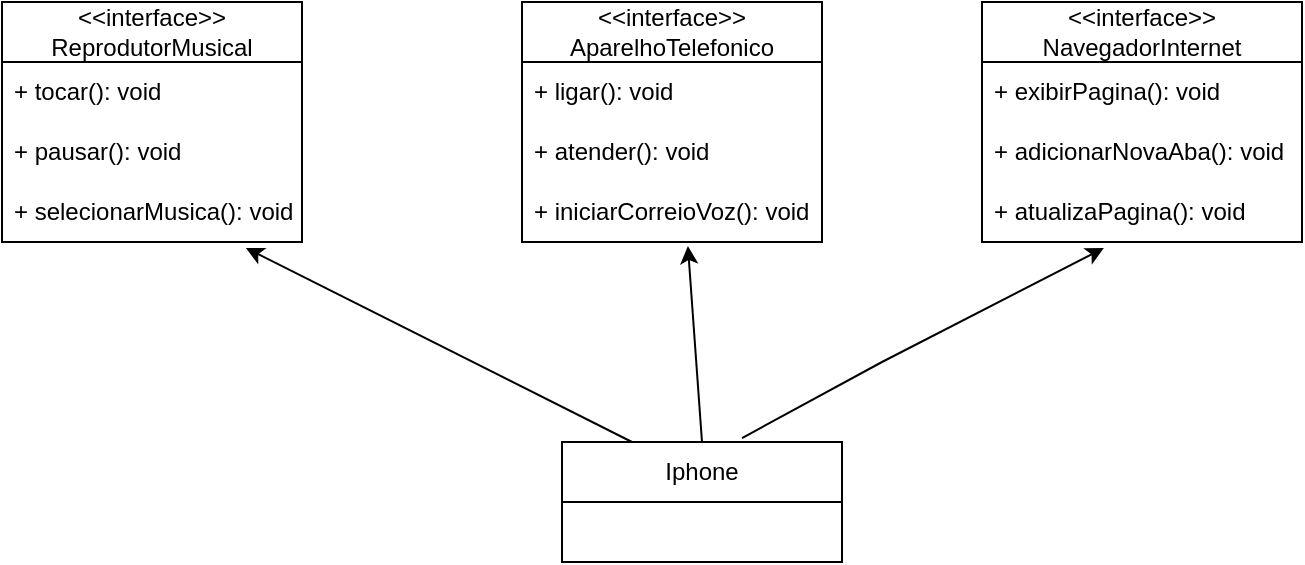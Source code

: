 <mxfile version="20.8.16" type="device"><diagram name="Página-1" id="15agjCkBgWDn7dNDclXk"><mxGraphModel dx="864" dy="516" grid="1" gridSize="10" guides="1" tooltips="1" connect="1" arrows="1" fold="1" page="1" pageScale="1" pageWidth="827" pageHeight="1169" math="0" shadow="0"><root><mxCell id="0"/><mxCell id="1" parent="0"/><mxCell id="7PmoIen-A_j_mCNnStf1-1" value="&amp;lt;&amp;lt;interface&amp;gt;&amp;gt;&lt;br&gt;ReprodutorMusical" style="swimlane;fontStyle=0;childLayout=stackLayout;horizontal=1;startSize=30;horizontalStack=0;resizeParent=1;resizeParentMax=0;resizeLast=0;collapsible=1;marginBottom=0;whiteSpace=wrap;html=1;" vertex="1" parent="1"><mxGeometry x="100" y="70" width="150" height="120" as="geometry"/></mxCell><mxCell id="7PmoIen-A_j_mCNnStf1-2" value="+ tocar(): void" style="text;strokeColor=none;fillColor=none;align=left;verticalAlign=middle;spacingLeft=4;spacingRight=4;overflow=hidden;points=[[0,0.5],[1,0.5]];portConstraint=eastwest;rotatable=0;whiteSpace=wrap;html=1;" vertex="1" parent="7PmoIen-A_j_mCNnStf1-1"><mxGeometry y="30" width="150" height="30" as="geometry"/></mxCell><mxCell id="7PmoIen-A_j_mCNnStf1-3" value="+ pausar(): void" style="text;strokeColor=none;fillColor=none;align=left;verticalAlign=middle;spacingLeft=4;spacingRight=4;overflow=hidden;points=[[0,0.5],[1,0.5]];portConstraint=eastwest;rotatable=0;whiteSpace=wrap;html=1;" vertex="1" parent="7PmoIen-A_j_mCNnStf1-1"><mxGeometry y="60" width="150" height="30" as="geometry"/></mxCell><mxCell id="7PmoIen-A_j_mCNnStf1-4" value="+ selecionarMusica(): void" style="text;strokeColor=none;fillColor=none;align=left;verticalAlign=middle;spacingLeft=4;spacingRight=4;overflow=hidden;points=[[0,0.5],[1,0.5]];portConstraint=eastwest;rotatable=0;whiteSpace=wrap;html=1;" vertex="1" parent="7PmoIen-A_j_mCNnStf1-1"><mxGeometry y="90" width="150" height="30" as="geometry"/></mxCell><mxCell id="7PmoIen-A_j_mCNnStf1-5" value="&amp;lt;&amp;lt;interface&amp;gt;&amp;gt;&lt;br&gt;AparelhoTelefonico" style="swimlane;fontStyle=0;childLayout=stackLayout;horizontal=1;startSize=30;horizontalStack=0;resizeParent=1;resizeParentMax=0;resizeLast=0;collapsible=1;marginBottom=0;whiteSpace=wrap;html=1;" vertex="1" parent="1"><mxGeometry x="360" y="70" width="150" height="120" as="geometry"/></mxCell><mxCell id="7PmoIen-A_j_mCNnStf1-6" value="+ ligar(): void" style="text;strokeColor=none;fillColor=none;align=left;verticalAlign=middle;spacingLeft=4;spacingRight=4;overflow=hidden;points=[[0,0.5],[1,0.5]];portConstraint=eastwest;rotatable=0;whiteSpace=wrap;html=1;" vertex="1" parent="7PmoIen-A_j_mCNnStf1-5"><mxGeometry y="30" width="150" height="30" as="geometry"/></mxCell><mxCell id="7PmoIen-A_j_mCNnStf1-7" value="+ atender(): void" style="text;strokeColor=none;fillColor=none;align=left;verticalAlign=middle;spacingLeft=4;spacingRight=4;overflow=hidden;points=[[0,0.5],[1,0.5]];portConstraint=eastwest;rotatable=0;whiteSpace=wrap;html=1;" vertex="1" parent="7PmoIen-A_j_mCNnStf1-5"><mxGeometry y="60" width="150" height="30" as="geometry"/></mxCell><mxCell id="7PmoIen-A_j_mCNnStf1-8" value="+ iniciarCorreioVoz(): void" style="text;strokeColor=none;fillColor=none;align=left;verticalAlign=middle;spacingLeft=4;spacingRight=4;overflow=hidden;points=[[0,0.5],[1,0.5]];portConstraint=eastwest;rotatable=0;whiteSpace=wrap;html=1;" vertex="1" parent="7PmoIen-A_j_mCNnStf1-5"><mxGeometry y="90" width="150" height="30" as="geometry"/></mxCell><mxCell id="7PmoIen-A_j_mCNnStf1-9" value="&amp;lt;&amp;lt;interface&amp;gt;&amp;gt;&lt;br&gt;NavegadorInternet" style="swimlane;fontStyle=0;childLayout=stackLayout;horizontal=1;startSize=30;horizontalStack=0;resizeParent=1;resizeParentMax=0;resizeLast=0;collapsible=1;marginBottom=0;whiteSpace=wrap;html=1;" vertex="1" parent="1"><mxGeometry x="590" y="70" width="160" height="120" as="geometry"/></mxCell><mxCell id="7PmoIen-A_j_mCNnStf1-10" value="+ exibirPagina(): void" style="text;strokeColor=none;fillColor=none;align=left;verticalAlign=middle;spacingLeft=4;spacingRight=4;overflow=hidden;points=[[0,0.5],[1,0.5]];portConstraint=eastwest;rotatable=0;whiteSpace=wrap;html=1;" vertex="1" parent="7PmoIen-A_j_mCNnStf1-9"><mxGeometry y="30" width="160" height="30" as="geometry"/></mxCell><mxCell id="7PmoIen-A_j_mCNnStf1-11" value="+ adicionarNovaAba(): void" style="text;strokeColor=none;fillColor=none;align=left;verticalAlign=middle;spacingLeft=4;spacingRight=4;overflow=hidden;points=[[0,0.5],[1,0.5]];portConstraint=eastwest;rotatable=0;whiteSpace=wrap;html=1;" vertex="1" parent="7PmoIen-A_j_mCNnStf1-9"><mxGeometry y="60" width="160" height="30" as="geometry"/></mxCell><mxCell id="7PmoIen-A_j_mCNnStf1-12" value="+ atualizaPagina(): void" style="text;strokeColor=none;fillColor=none;align=left;verticalAlign=middle;spacingLeft=4;spacingRight=4;overflow=hidden;points=[[0,0.5],[1,0.5]];portConstraint=eastwest;rotatable=0;whiteSpace=wrap;html=1;" vertex="1" parent="7PmoIen-A_j_mCNnStf1-9"><mxGeometry y="90" width="160" height="30" as="geometry"/></mxCell><mxCell id="7PmoIen-A_j_mCNnStf1-13" value="Iphone" style="swimlane;fontStyle=0;childLayout=stackLayout;horizontal=1;startSize=30;horizontalStack=0;resizeParent=1;resizeParentMax=0;resizeLast=0;collapsible=1;marginBottom=0;whiteSpace=wrap;html=1;" vertex="1" parent="1"><mxGeometry x="380" y="290" width="140" height="60" as="geometry"/></mxCell><mxCell id="7PmoIen-A_j_mCNnStf1-18" value="" style="endArrow=classic;html=1;rounded=0;exitX=0.25;exitY=0;exitDx=0;exitDy=0;entryX=0.813;entryY=1.1;entryDx=0;entryDy=0;entryPerimeter=0;" edge="1" parent="1" source="7PmoIen-A_j_mCNnStf1-13" target="7PmoIen-A_j_mCNnStf1-4"><mxGeometry width="50" height="50" relative="1" as="geometry"><mxPoint x="390" y="270" as="sourcePoint"/><mxPoint x="440" y="220" as="targetPoint"/></mxGeometry></mxCell><mxCell id="7PmoIen-A_j_mCNnStf1-19" value="" style="endArrow=classic;html=1;rounded=0;exitX=0.643;exitY=-0.033;exitDx=0;exitDy=0;entryX=0.381;entryY=1.1;entryDx=0;entryDy=0;entryPerimeter=0;exitPerimeter=0;" edge="1" parent="1" source="7PmoIen-A_j_mCNnStf1-13" target="7PmoIen-A_j_mCNnStf1-12"><mxGeometry width="50" height="50" relative="1" as="geometry"><mxPoint x="633.05" y="290" as="sourcePoint"/><mxPoint x="440.0" y="193" as="targetPoint"/><Array as="points"><mxPoint x="540" y="250"/></Array></mxGeometry></mxCell><mxCell id="7PmoIen-A_j_mCNnStf1-20" value="" style="endArrow=classic;html=1;rounded=0;exitX=0.5;exitY=0;exitDx=0;exitDy=0;entryX=0.553;entryY=1.067;entryDx=0;entryDy=0;entryPerimeter=0;" edge="1" parent="1" source="7PmoIen-A_j_mCNnStf1-13" target="7PmoIen-A_j_mCNnStf1-8"><mxGeometry width="50" height="50" relative="1" as="geometry"><mxPoint x="430" y="240" as="sourcePoint"/><mxPoint x="236.95" y="143" as="targetPoint"/></mxGeometry></mxCell></root></mxGraphModel></diagram></mxfile>